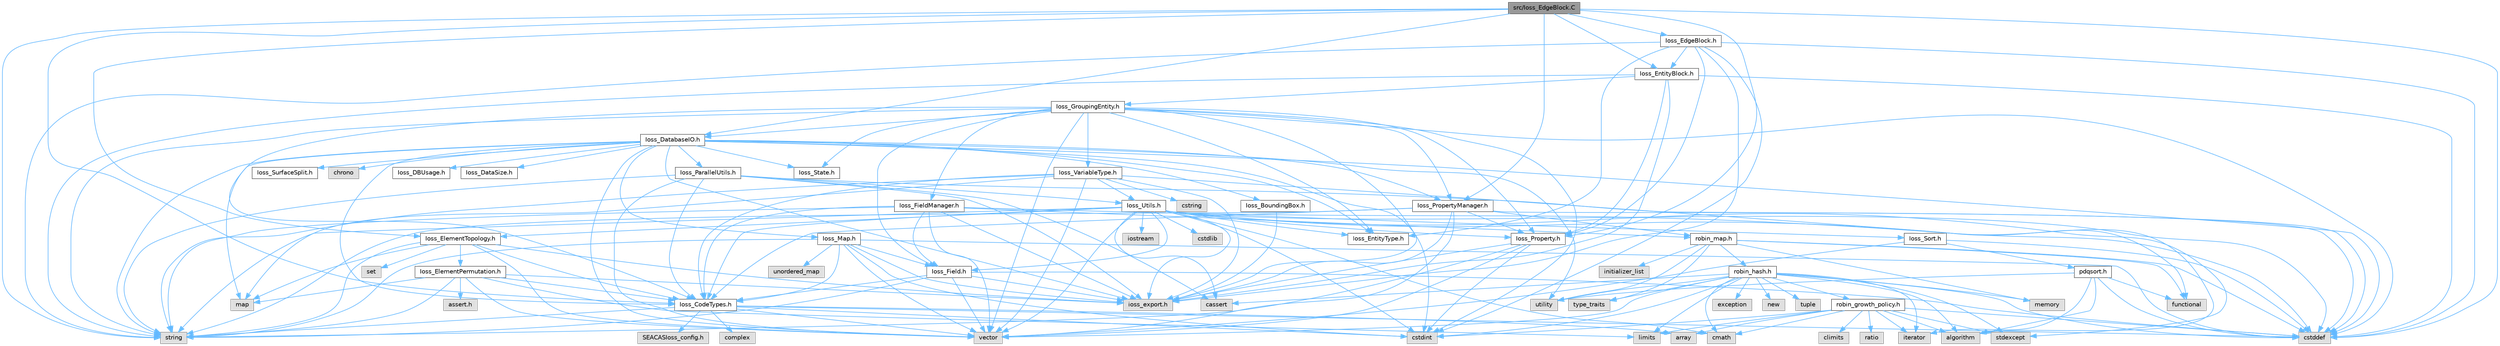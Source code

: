 digraph "src/Ioss_EdgeBlock.C"
{
 // INTERACTIVE_SVG=YES
 // LATEX_PDF_SIZE
  bgcolor="transparent";
  edge [fontname=Helvetica,fontsize=10,labelfontname=Helvetica,labelfontsize=10];
  node [fontname=Helvetica,fontsize=10,shape=box,height=0.2,width=0.4];
  Node1 [id="Node000001",label="src/Ioss_EdgeBlock.C",height=0.2,width=0.4,color="gray40", fillcolor="grey60", style="filled", fontcolor="black",tooltip=" "];
  Node1 -> Node2 [id="edge1_Node000001_Node000002",color="steelblue1",style="solid",tooltip=" "];
  Node2 [id="Node000002",label="Ioss_CodeTypes.h",height=0.2,width=0.4,color="grey40", fillcolor="white", style="filled",URL="$Ioss__CodeTypes_8h.html",tooltip=" "];
  Node2 -> Node3 [id="edge2_Node000002_Node000003",color="steelblue1",style="solid",tooltip=" "];
  Node3 [id="Node000003",label="array",height=0.2,width=0.4,color="grey60", fillcolor="#E0E0E0", style="filled",tooltip=" "];
  Node2 -> Node4 [id="edge3_Node000002_Node000004",color="steelblue1",style="solid",tooltip=" "];
  Node4 [id="Node000004",label="cstddef",height=0.2,width=0.4,color="grey60", fillcolor="#E0E0E0", style="filled",tooltip=" "];
  Node2 -> Node5 [id="edge4_Node000002_Node000005",color="steelblue1",style="solid",tooltip=" "];
  Node5 [id="Node000005",label="cstdint",height=0.2,width=0.4,color="grey60", fillcolor="#E0E0E0", style="filled",tooltip=" "];
  Node2 -> Node6 [id="edge5_Node000002_Node000006",color="steelblue1",style="solid",tooltip=" "];
  Node6 [id="Node000006",label="string",height=0.2,width=0.4,color="grey60", fillcolor="#E0E0E0", style="filled",tooltip=" "];
  Node2 -> Node7 [id="edge6_Node000002_Node000007",color="steelblue1",style="solid",tooltip=" "];
  Node7 [id="Node000007",label="vector",height=0.2,width=0.4,color="grey60", fillcolor="#E0E0E0", style="filled",tooltip=" "];
  Node2 -> Node8 [id="edge7_Node000002_Node000008",color="steelblue1",style="solid",tooltip=" "];
  Node8 [id="Node000008",label="SEACASIoss_config.h",height=0.2,width=0.4,color="grey60", fillcolor="#E0E0E0", style="filled",tooltip=" "];
  Node2 -> Node9 [id="edge8_Node000002_Node000009",color="steelblue1",style="solid",tooltip=" "];
  Node9 [id="Node000009",label="complex",height=0.2,width=0.4,color="grey60", fillcolor="#E0E0E0", style="filled",tooltip=" "];
  Node1 -> Node10 [id="edge9_Node000001_Node000010",color="steelblue1",style="solid",tooltip=" "];
  Node10 [id="Node000010",label="Ioss_DatabaseIO.h",height=0.2,width=0.4,color="grey40", fillcolor="white", style="filled",URL="$Ioss__DatabaseIO_8h.html",tooltip=" "];
  Node10 -> Node11 [id="edge10_Node000010_Node000011",color="steelblue1",style="solid",tooltip=" "];
  Node11 [id="Node000011",label="ioss_export.h",height=0.2,width=0.4,color="grey60", fillcolor="#E0E0E0", style="filled",tooltip=" "];
  Node10 -> Node12 [id="edge11_Node000010_Node000012",color="steelblue1",style="solid",tooltip=" "];
  Node12 [id="Node000012",label="Ioss_BoundingBox.h",height=0.2,width=0.4,color="grey40", fillcolor="white", style="filled",URL="$Ioss__BoundingBox_8h.html",tooltip=" "];
  Node12 -> Node11 [id="edge12_Node000012_Node000011",color="steelblue1",style="solid",tooltip=" "];
  Node10 -> Node2 [id="edge13_Node000010_Node000002",color="steelblue1",style="solid",tooltip=" "];
  Node10 -> Node13 [id="edge14_Node000010_Node000013",color="steelblue1",style="solid",tooltip=" "];
  Node13 [id="Node000013",label="Ioss_DBUsage.h",height=0.2,width=0.4,color="grey40", fillcolor="white", style="filled",URL="$Ioss__DBUsage_8h.html",tooltip=" "];
  Node10 -> Node14 [id="edge15_Node000010_Node000014",color="steelblue1",style="solid",tooltip=" "];
  Node14 [id="Node000014",label="Ioss_DataSize.h",height=0.2,width=0.4,color="grey40", fillcolor="white", style="filled",URL="$Ioss__DataSize_8h.html",tooltip=" "];
  Node10 -> Node15 [id="edge16_Node000010_Node000015",color="steelblue1",style="solid",tooltip=" "];
  Node15 [id="Node000015",label="Ioss_EntityType.h",height=0.2,width=0.4,color="grey40", fillcolor="white", style="filled",URL="$Ioss__EntityType_8h.html",tooltip=" "];
  Node10 -> Node16 [id="edge17_Node000010_Node000016",color="steelblue1",style="solid",tooltip=" "];
  Node16 [id="Node000016",label="Ioss_Map.h",height=0.2,width=0.4,color="grey40", fillcolor="white", style="filled",URL="$Ioss__Map_8h.html",tooltip=" "];
  Node16 -> Node11 [id="edge18_Node000016_Node000011",color="steelblue1",style="solid",tooltip=" "];
  Node16 -> Node2 [id="edge19_Node000016_Node000002",color="steelblue1",style="solid",tooltip=" "];
  Node16 -> Node17 [id="edge20_Node000016_Node000017",color="steelblue1",style="solid",tooltip=" "];
  Node17 [id="Node000017",label="Ioss_Field.h",height=0.2,width=0.4,color="grey40", fillcolor="white", style="filled",URL="$Ioss__Field_8h.html",tooltip=" "];
  Node17 -> Node11 [id="edge21_Node000017_Node000011",color="steelblue1",style="solid",tooltip=" "];
  Node17 -> Node2 [id="edge22_Node000017_Node000002",color="steelblue1",style="solid",tooltip=" "];
  Node17 -> Node4 [id="edge23_Node000017_Node000004",color="steelblue1",style="solid",tooltip=" "];
  Node17 -> Node6 [id="edge24_Node000017_Node000006",color="steelblue1",style="solid",tooltip=" "];
  Node17 -> Node7 [id="edge25_Node000017_Node000007",color="steelblue1",style="solid",tooltip=" "];
  Node16 -> Node4 [id="edge26_Node000016_Node000004",color="steelblue1",style="solid",tooltip=" "];
  Node16 -> Node5 [id="edge27_Node000016_Node000005",color="steelblue1",style="solid",tooltip=" "];
  Node16 -> Node6 [id="edge28_Node000016_Node000006",color="steelblue1",style="solid",tooltip=" "];
  Node16 -> Node7 [id="edge29_Node000016_Node000007",color="steelblue1",style="solid",tooltip=" "];
  Node16 -> Node18 [id="edge30_Node000016_Node000018",color="steelblue1",style="solid",tooltip=" "];
  Node18 [id="Node000018",label="unordered_map",height=0.2,width=0.4,color="grey60", fillcolor="#E0E0E0", style="filled",tooltip=" "];
  Node10 -> Node19 [id="edge31_Node000010_Node000019",color="steelblue1",style="solid",tooltip=" "];
  Node19 [id="Node000019",label="Ioss_ParallelUtils.h",height=0.2,width=0.4,color="grey40", fillcolor="white", style="filled",URL="$Ioss__ParallelUtils_8h.html",tooltip=" "];
  Node19 -> Node11 [id="edge32_Node000019_Node000011",color="steelblue1",style="solid",tooltip=" "];
  Node19 -> Node2 [id="edge33_Node000019_Node000002",color="steelblue1",style="solid",tooltip=" "];
  Node19 -> Node20 [id="edge34_Node000019_Node000020",color="steelblue1",style="solid",tooltip=" "];
  Node20 [id="Node000020",label="Ioss_Utils.h",height=0.2,width=0.4,color="grey40", fillcolor="white", style="filled",URL="$Ioss__Utils_8h.html",tooltip=" "];
  Node20 -> Node11 [id="edge35_Node000020_Node000011",color="steelblue1",style="solid",tooltip=" "];
  Node20 -> Node2 [id="edge36_Node000020_Node000002",color="steelblue1",style="solid",tooltip=" "];
  Node20 -> Node21 [id="edge37_Node000020_Node000021",color="steelblue1",style="solid",tooltip=" "];
  Node21 [id="Node000021",label="Ioss_ElementTopology.h",height=0.2,width=0.4,color="grey40", fillcolor="white", style="filled",URL="$Ioss__ElementTopology_8h.html",tooltip=" "];
  Node21 -> Node11 [id="edge38_Node000021_Node000011",color="steelblue1",style="solid",tooltip=" "];
  Node21 -> Node2 [id="edge39_Node000021_Node000002",color="steelblue1",style="solid",tooltip=" "];
  Node21 -> Node22 [id="edge40_Node000021_Node000022",color="steelblue1",style="solid",tooltip=" "];
  Node22 [id="Node000022",label="Ioss_ElementPermutation.h",height=0.2,width=0.4,color="grey40", fillcolor="white", style="filled",URL="$Ioss__ElementPermutation_8h.html",tooltip=" "];
  Node22 -> Node11 [id="edge41_Node000022_Node000011",color="steelblue1",style="solid",tooltip=" "];
  Node22 -> Node2 [id="edge42_Node000022_Node000002",color="steelblue1",style="solid",tooltip=" "];
  Node22 -> Node23 [id="edge43_Node000022_Node000023",color="steelblue1",style="solid",tooltip=" "];
  Node23 [id="Node000023",label="assert.h",height=0.2,width=0.4,color="grey60", fillcolor="#E0E0E0", style="filled",tooltip=" "];
  Node22 -> Node24 [id="edge44_Node000022_Node000024",color="steelblue1",style="solid",tooltip=" "];
  Node24 [id="Node000024",label="limits",height=0.2,width=0.4,color="grey60", fillcolor="#E0E0E0", style="filled",tooltip=" "];
  Node22 -> Node25 [id="edge45_Node000022_Node000025",color="steelblue1",style="solid",tooltip=" "];
  Node25 [id="Node000025",label="map",height=0.2,width=0.4,color="grey60", fillcolor="#E0E0E0", style="filled",tooltip=" "];
  Node22 -> Node6 [id="edge46_Node000022_Node000006",color="steelblue1",style="solid",tooltip=" "];
  Node22 -> Node7 [id="edge47_Node000022_Node000007",color="steelblue1",style="solid",tooltip=" "];
  Node21 -> Node25 [id="edge48_Node000021_Node000025",color="steelblue1",style="solid",tooltip=" "];
  Node21 -> Node26 [id="edge49_Node000021_Node000026",color="steelblue1",style="solid",tooltip=" "];
  Node26 [id="Node000026",label="set",height=0.2,width=0.4,color="grey60", fillcolor="#E0E0E0", style="filled",tooltip=" "];
  Node21 -> Node6 [id="edge50_Node000021_Node000006",color="steelblue1",style="solid",tooltip=" "];
  Node21 -> Node7 [id="edge51_Node000021_Node000007",color="steelblue1",style="solid",tooltip=" "];
  Node20 -> Node15 [id="edge52_Node000020_Node000015",color="steelblue1",style="solid",tooltip=" "];
  Node20 -> Node17 [id="edge53_Node000020_Node000017",color="steelblue1",style="solid",tooltip=" "];
  Node20 -> Node27 [id="edge54_Node000020_Node000027",color="steelblue1",style="solid",tooltip=" "];
  Node27 [id="Node000027",label="Ioss_Property.h",height=0.2,width=0.4,color="grey40", fillcolor="white", style="filled",URL="$Ioss__Property_8h.html",tooltip=" "];
  Node27 -> Node11 [id="edge55_Node000027_Node000011",color="steelblue1",style="solid",tooltip=" "];
  Node27 -> Node5 [id="edge56_Node000027_Node000005",color="steelblue1",style="solid",tooltip=" "];
  Node27 -> Node6 [id="edge57_Node000027_Node000006",color="steelblue1",style="solid",tooltip=" "];
  Node27 -> Node7 [id="edge58_Node000027_Node000007",color="steelblue1",style="solid",tooltip=" "];
  Node20 -> Node28 [id="edge59_Node000020_Node000028",color="steelblue1",style="solid",tooltip=" "];
  Node28 [id="Node000028",label="Ioss_Sort.h",height=0.2,width=0.4,color="grey40", fillcolor="white", style="filled",URL="$Ioss__Sort_8h.html",tooltip=" "];
  Node28 -> Node29 [id="edge60_Node000028_Node000029",color="steelblue1",style="solid",tooltip=" "];
  Node29 [id="Node000029",label="pdqsort.h",height=0.2,width=0.4,color="grey40", fillcolor="white", style="filled",URL="$pdqsort_8h.html",tooltip=" "];
  Node29 -> Node30 [id="edge61_Node000029_Node000030",color="steelblue1",style="solid",tooltip=" "];
  Node30 [id="Node000030",label="algorithm",height=0.2,width=0.4,color="grey60", fillcolor="#E0E0E0", style="filled",tooltip=" "];
  Node29 -> Node4 [id="edge62_Node000029_Node000004",color="steelblue1",style="solid",tooltip=" "];
  Node29 -> Node31 [id="edge63_Node000029_Node000031",color="steelblue1",style="solid",tooltip=" "];
  Node31 [id="Node000031",label="functional",height=0.2,width=0.4,color="grey60", fillcolor="#E0E0E0", style="filled",tooltip=" "];
  Node29 -> Node32 [id="edge64_Node000029_Node000032",color="steelblue1",style="solid",tooltip=" "];
  Node32 [id="Node000032",label="iterator",height=0.2,width=0.4,color="grey60", fillcolor="#E0E0E0", style="filled",tooltip=" "];
  Node29 -> Node33 [id="edge65_Node000029_Node000033",color="steelblue1",style="solid",tooltip=" "];
  Node33 [id="Node000033",label="utility",height=0.2,width=0.4,color="grey60", fillcolor="#E0E0E0", style="filled",tooltip=" "];
  Node28 -> Node4 [id="edge66_Node000028_Node000004",color="steelblue1",style="solid",tooltip=" "];
  Node28 -> Node7 [id="edge67_Node000028_Node000007",color="steelblue1",style="solid",tooltip=" "];
  Node20 -> Node30 [id="edge68_Node000020_Node000030",color="steelblue1",style="solid",tooltip=" "];
  Node20 -> Node34 [id="edge69_Node000020_Node000034",color="steelblue1",style="solid",tooltip=" "];
  Node34 [id="Node000034",label="cassert",height=0.2,width=0.4,color="grey60", fillcolor="#E0E0E0", style="filled",tooltip=" "];
  Node20 -> Node35 [id="edge70_Node000020_Node000035",color="steelblue1",style="solid",tooltip=" "];
  Node35 [id="Node000035",label="cmath",height=0.2,width=0.4,color="grey60", fillcolor="#E0E0E0", style="filled",tooltip=" "];
  Node20 -> Node4 [id="edge71_Node000020_Node000004",color="steelblue1",style="solid",tooltip=" "];
  Node20 -> Node5 [id="edge72_Node000020_Node000005",color="steelblue1",style="solid",tooltip=" "];
  Node20 -> Node36 [id="edge73_Node000020_Node000036",color="steelblue1",style="solid",tooltip=" "];
  Node36 [id="Node000036",label="cstdlib",height=0.2,width=0.4,color="grey60", fillcolor="#E0E0E0", style="filled",tooltip=" "];
  Node20 -> Node37 [id="edge74_Node000020_Node000037",color="steelblue1",style="solid",tooltip=" "];
  Node37 [id="Node000037",label="iostream",height=0.2,width=0.4,color="grey60", fillcolor="#E0E0E0", style="filled",tooltip=" "];
  Node20 -> Node38 [id="edge75_Node000020_Node000038",color="steelblue1",style="solid",tooltip=" "];
  Node38 [id="Node000038",label="stdexcept",height=0.2,width=0.4,color="grey60", fillcolor="#E0E0E0", style="filled",tooltip=" "];
  Node20 -> Node6 [id="edge76_Node000020_Node000006",color="steelblue1",style="solid",tooltip=" "];
  Node20 -> Node7 [id="edge77_Node000020_Node000007",color="steelblue1",style="solid",tooltip=" "];
  Node19 -> Node34 [id="edge78_Node000019_Node000034",color="steelblue1",style="solid",tooltip=" "];
  Node19 -> Node4 [id="edge79_Node000019_Node000004",color="steelblue1",style="solid",tooltip=" "];
  Node19 -> Node6 [id="edge80_Node000019_Node000006",color="steelblue1",style="solid",tooltip=" "];
  Node19 -> Node7 [id="edge81_Node000019_Node000007",color="steelblue1",style="solid",tooltip=" "];
  Node10 -> Node39 [id="edge82_Node000010_Node000039",color="steelblue1",style="solid",tooltip=" "];
  Node39 [id="Node000039",label="Ioss_PropertyManager.h",height=0.2,width=0.4,color="grey40", fillcolor="white", style="filled",URL="$Ioss__PropertyManager_8h.html",tooltip=" "];
  Node39 -> Node11 [id="edge83_Node000039_Node000011",color="steelblue1",style="solid",tooltip=" "];
  Node39 -> Node2 [id="edge84_Node000039_Node000002",color="steelblue1",style="solid",tooltip=" "];
  Node39 -> Node27 [id="edge85_Node000039_Node000027",color="steelblue1",style="solid",tooltip=" "];
  Node39 -> Node4 [id="edge86_Node000039_Node000004",color="steelblue1",style="solid",tooltip=" "];
  Node39 -> Node6 [id="edge87_Node000039_Node000006",color="steelblue1",style="solid",tooltip=" "];
  Node39 -> Node7 [id="edge88_Node000039_Node000007",color="steelblue1",style="solid",tooltip=" "];
  Node39 -> Node40 [id="edge89_Node000039_Node000040",color="steelblue1",style="solid",tooltip=" "];
  Node40 [id="Node000040",label="robin_map.h",height=0.2,width=0.4,color="grey40", fillcolor="white", style="filled",URL="$robin__map_8h.html",tooltip=" "];
  Node40 -> Node4 [id="edge90_Node000040_Node000004",color="steelblue1",style="solid",tooltip=" "];
  Node40 -> Node31 [id="edge91_Node000040_Node000031",color="steelblue1",style="solid",tooltip=" "];
  Node40 -> Node41 [id="edge92_Node000040_Node000041",color="steelblue1",style="solid",tooltip=" "];
  Node41 [id="Node000041",label="initializer_list",height=0.2,width=0.4,color="grey60", fillcolor="#E0E0E0", style="filled",tooltip=" "];
  Node40 -> Node42 [id="edge93_Node000040_Node000042",color="steelblue1",style="solid",tooltip=" "];
  Node42 [id="Node000042",label="memory",height=0.2,width=0.4,color="grey60", fillcolor="#E0E0E0", style="filled",tooltip=" "];
  Node40 -> Node43 [id="edge94_Node000040_Node000043",color="steelblue1",style="solid",tooltip=" "];
  Node43 [id="Node000043",label="type_traits",height=0.2,width=0.4,color="grey60", fillcolor="#E0E0E0", style="filled",tooltip=" "];
  Node40 -> Node33 [id="edge95_Node000040_Node000033",color="steelblue1",style="solid",tooltip=" "];
  Node40 -> Node44 [id="edge96_Node000040_Node000044",color="steelblue1",style="solid",tooltip=" "];
  Node44 [id="Node000044",label="robin_hash.h",height=0.2,width=0.4,color="grey40", fillcolor="white", style="filled",URL="$robin__hash_8h.html",tooltip=" "];
  Node44 -> Node30 [id="edge97_Node000044_Node000030",color="steelblue1",style="solid",tooltip=" "];
  Node44 -> Node34 [id="edge98_Node000044_Node000034",color="steelblue1",style="solid",tooltip=" "];
  Node44 -> Node35 [id="edge99_Node000044_Node000035",color="steelblue1",style="solid",tooltip=" "];
  Node44 -> Node4 [id="edge100_Node000044_Node000004",color="steelblue1",style="solid",tooltip=" "];
  Node44 -> Node5 [id="edge101_Node000044_Node000005",color="steelblue1",style="solid",tooltip=" "];
  Node44 -> Node45 [id="edge102_Node000044_Node000045",color="steelblue1",style="solid",tooltip=" "];
  Node45 [id="Node000045",label="exception",height=0.2,width=0.4,color="grey60", fillcolor="#E0E0E0", style="filled",tooltip=" "];
  Node44 -> Node32 [id="edge103_Node000044_Node000032",color="steelblue1",style="solid",tooltip=" "];
  Node44 -> Node24 [id="edge104_Node000044_Node000024",color="steelblue1",style="solid",tooltip=" "];
  Node44 -> Node42 [id="edge105_Node000044_Node000042",color="steelblue1",style="solid",tooltip=" "];
  Node44 -> Node46 [id="edge106_Node000044_Node000046",color="steelblue1",style="solid",tooltip=" "];
  Node46 [id="Node000046",label="new",height=0.2,width=0.4,color="grey60", fillcolor="#E0E0E0", style="filled",tooltip=" "];
  Node44 -> Node38 [id="edge107_Node000044_Node000038",color="steelblue1",style="solid",tooltip=" "];
  Node44 -> Node47 [id="edge108_Node000044_Node000047",color="steelblue1",style="solid",tooltip=" "];
  Node47 [id="Node000047",label="tuple",height=0.2,width=0.4,color="grey60", fillcolor="#E0E0E0", style="filled",tooltip=" "];
  Node44 -> Node43 [id="edge109_Node000044_Node000043",color="steelblue1",style="solid",tooltip=" "];
  Node44 -> Node33 [id="edge110_Node000044_Node000033",color="steelblue1",style="solid",tooltip=" "];
  Node44 -> Node7 [id="edge111_Node000044_Node000007",color="steelblue1",style="solid",tooltip=" "];
  Node44 -> Node48 [id="edge112_Node000044_Node000048",color="steelblue1",style="solid",tooltip=" "];
  Node48 [id="Node000048",label="robin_growth_policy.h",height=0.2,width=0.4,color="grey40", fillcolor="white", style="filled",URL="$robin__growth__policy_8h.html",tooltip=" "];
  Node48 -> Node30 [id="edge113_Node000048_Node000030",color="steelblue1",style="solid",tooltip=" "];
  Node48 -> Node3 [id="edge114_Node000048_Node000003",color="steelblue1",style="solid",tooltip=" "];
  Node48 -> Node49 [id="edge115_Node000048_Node000049",color="steelblue1",style="solid",tooltip=" "];
  Node49 [id="Node000049",label="climits",height=0.2,width=0.4,color="grey60", fillcolor="#E0E0E0", style="filled",tooltip=" "];
  Node48 -> Node35 [id="edge116_Node000048_Node000035",color="steelblue1",style="solid",tooltip=" "];
  Node48 -> Node4 [id="edge117_Node000048_Node000004",color="steelblue1",style="solid",tooltip=" "];
  Node48 -> Node5 [id="edge118_Node000048_Node000005",color="steelblue1",style="solid",tooltip=" "];
  Node48 -> Node32 [id="edge119_Node000048_Node000032",color="steelblue1",style="solid",tooltip=" "];
  Node48 -> Node24 [id="edge120_Node000048_Node000024",color="steelblue1",style="solid",tooltip=" "];
  Node48 -> Node50 [id="edge121_Node000048_Node000050",color="steelblue1",style="solid",tooltip=" "];
  Node50 [id="Node000050",label="ratio",height=0.2,width=0.4,color="grey60", fillcolor="#E0E0E0", style="filled",tooltip=" "];
  Node48 -> Node38 [id="edge122_Node000048_Node000038",color="steelblue1",style="solid",tooltip=" "];
  Node10 -> Node51 [id="edge123_Node000010_Node000051",color="steelblue1",style="solid",tooltip=" "];
  Node51 [id="Node000051",label="Ioss_State.h",height=0.2,width=0.4,color="grey40", fillcolor="white", style="filled",URL="$Ioss__State_8h.html",tooltip=" "];
  Node10 -> Node52 [id="edge124_Node000010_Node000052",color="steelblue1",style="solid",tooltip=" "];
  Node52 [id="Node000052",label="Ioss_SurfaceSplit.h",height=0.2,width=0.4,color="grey40", fillcolor="white", style="filled",URL="$Ioss__SurfaceSplit_8h.html",tooltip=" "];
  Node10 -> Node53 [id="edge125_Node000010_Node000053",color="steelblue1",style="solid",tooltip=" "];
  Node53 [id="Node000053",label="chrono",height=0.2,width=0.4,color="grey60", fillcolor="#E0E0E0", style="filled",tooltip=" "];
  Node10 -> Node4 [id="edge126_Node000010_Node000004",color="steelblue1",style="solid",tooltip=" "];
  Node10 -> Node5 [id="edge127_Node000010_Node000005",color="steelblue1",style="solid",tooltip=" "];
  Node10 -> Node25 [id="edge128_Node000010_Node000025",color="steelblue1",style="solid",tooltip=" "];
  Node10 -> Node6 [id="edge129_Node000010_Node000006",color="steelblue1",style="solid",tooltip=" "];
  Node10 -> Node33 [id="edge130_Node000010_Node000033",color="steelblue1",style="solid",tooltip=" "];
  Node10 -> Node7 [id="edge131_Node000010_Node000007",color="steelblue1",style="solid",tooltip=" "];
  Node1 -> Node54 [id="edge132_Node000001_Node000054",color="steelblue1",style="solid",tooltip=" "];
  Node54 [id="Node000054",label="Ioss_EdgeBlock.h",height=0.2,width=0.4,color="grey40", fillcolor="white", style="filled",URL="$Ioss__EdgeBlock_8h.html",tooltip=" "];
  Node54 -> Node11 [id="edge133_Node000054_Node000011",color="steelblue1",style="solid",tooltip=" "];
  Node54 -> Node15 [id="edge134_Node000054_Node000015",color="steelblue1",style="solid",tooltip=" "];
  Node54 -> Node55 [id="edge135_Node000054_Node000055",color="steelblue1",style="solid",tooltip=" "];
  Node55 [id="Node000055",label="Ioss_EntityBlock.h",height=0.2,width=0.4,color="grey40", fillcolor="white", style="filled",URL="$Ioss__EntityBlock_8h.html",tooltip=" "];
  Node55 -> Node11 [id="edge136_Node000055_Node000011",color="steelblue1",style="solid",tooltip=" "];
  Node55 -> Node56 [id="edge137_Node000055_Node000056",color="steelblue1",style="solid",tooltip=" "];
  Node56 [id="Node000056",label="Ioss_GroupingEntity.h",height=0.2,width=0.4,color="grey40", fillcolor="white", style="filled",URL="$Ioss__GroupingEntity_8h.html",tooltip=" "];
  Node56 -> Node11 [id="edge138_Node000056_Node000011",color="steelblue1",style="solid",tooltip=" "];
  Node56 -> Node2 [id="edge139_Node000056_Node000002",color="steelblue1",style="solid",tooltip=" "];
  Node56 -> Node10 [id="edge140_Node000056_Node000010",color="steelblue1",style="solid",tooltip=" "];
  Node56 -> Node15 [id="edge141_Node000056_Node000015",color="steelblue1",style="solid",tooltip=" "];
  Node56 -> Node17 [id="edge142_Node000056_Node000017",color="steelblue1",style="solid",tooltip=" "];
  Node56 -> Node57 [id="edge143_Node000056_Node000057",color="steelblue1",style="solid",tooltip=" "];
  Node57 [id="Node000057",label="Ioss_FieldManager.h",height=0.2,width=0.4,color="grey40", fillcolor="white", style="filled",URL="$Ioss__FieldManager_8h.html",tooltip=" "];
  Node57 -> Node11 [id="edge144_Node000057_Node000011",color="steelblue1",style="solid",tooltip=" "];
  Node57 -> Node2 [id="edge145_Node000057_Node000002",color="steelblue1",style="solid",tooltip=" "];
  Node57 -> Node17 [id="edge146_Node000057_Node000017",color="steelblue1",style="solid",tooltip=" "];
  Node57 -> Node4 [id="edge147_Node000057_Node000004",color="steelblue1",style="solid",tooltip=" "];
  Node57 -> Node6 [id="edge148_Node000057_Node000006",color="steelblue1",style="solid",tooltip=" "];
  Node57 -> Node7 [id="edge149_Node000057_Node000007",color="steelblue1",style="solid",tooltip=" "];
  Node57 -> Node40 [id="edge150_Node000057_Node000040",color="steelblue1",style="solid",tooltip=" "];
  Node56 -> Node27 [id="edge151_Node000056_Node000027",color="steelblue1",style="solid",tooltip=" "];
  Node56 -> Node39 [id="edge152_Node000056_Node000039",color="steelblue1",style="solid",tooltip=" "];
  Node56 -> Node51 [id="edge153_Node000056_Node000051",color="steelblue1",style="solid",tooltip=" "];
  Node56 -> Node58 [id="edge154_Node000056_Node000058",color="steelblue1",style="solid",tooltip=" "];
  Node58 [id="Node000058",label="Ioss_VariableType.h",height=0.2,width=0.4,color="grey40", fillcolor="white", style="filled",URL="$Ioss__VariableType_8h.html",tooltip=" "];
  Node58 -> Node11 [id="edge155_Node000058_Node000011",color="steelblue1",style="solid",tooltip=" "];
  Node58 -> Node2 [id="edge156_Node000058_Node000002",color="steelblue1",style="solid",tooltip=" "];
  Node58 -> Node20 [id="edge157_Node000058_Node000020",color="steelblue1",style="solid",tooltip=" "];
  Node58 -> Node59 [id="edge158_Node000058_Node000059",color="steelblue1",style="solid",tooltip=" "];
  Node59 [id="Node000059",label="cstring",height=0.2,width=0.4,color="grey60", fillcolor="#E0E0E0", style="filled",tooltip=" "];
  Node58 -> Node31 [id="edge159_Node000058_Node000031",color="steelblue1",style="solid",tooltip=" "];
  Node58 -> Node25 [id="edge160_Node000058_Node000025",color="steelblue1",style="solid",tooltip=" "];
  Node58 -> Node6 [id="edge161_Node000058_Node000006",color="steelblue1",style="solid",tooltip=" "];
  Node58 -> Node7 [id="edge162_Node000058_Node000007",color="steelblue1",style="solid",tooltip=" "];
  Node56 -> Node4 [id="edge163_Node000056_Node000004",color="steelblue1",style="solid",tooltip=" "];
  Node56 -> Node5 [id="edge164_Node000056_Node000005",color="steelblue1",style="solid",tooltip=" "];
  Node56 -> Node6 [id="edge165_Node000056_Node000006",color="steelblue1",style="solid",tooltip=" "];
  Node56 -> Node7 [id="edge166_Node000056_Node000007",color="steelblue1",style="solid",tooltip=" "];
  Node55 -> Node27 [id="edge167_Node000055_Node000027",color="steelblue1",style="solid",tooltip=" "];
  Node55 -> Node4 [id="edge168_Node000055_Node000004",color="steelblue1",style="solid",tooltip=" "];
  Node55 -> Node6 [id="edge169_Node000055_Node000006",color="steelblue1",style="solid",tooltip=" "];
  Node54 -> Node27 [id="edge170_Node000054_Node000027",color="steelblue1",style="solid",tooltip=" "];
  Node54 -> Node4 [id="edge171_Node000054_Node000004",color="steelblue1",style="solid",tooltip=" "];
  Node54 -> Node5 [id="edge172_Node000054_Node000005",color="steelblue1",style="solid",tooltip=" "];
  Node54 -> Node6 [id="edge173_Node000054_Node000006",color="steelblue1",style="solid",tooltip=" "];
  Node1 -> Node21 [id="edge174_Node000001_Node000021",color="steelblue1",style="solid",tooltip=" "];
  Node1 -> Node27 [id="edge175_Node000001_Node000027",color="steelblue1",style="solid",tooltip=" "];
  Node1 -> Node4 [id="edge176_Node000001_Node000004",color="steelblue1",style="solid",tooltip=" "];
  Node1 -> Node6 [id="edge177_Node000001_Node000006",color="steelblue1",style="solid",tooltip=" "];
  Node1 -> Node55 [id="edge178_Node000001_Node000055",color="steelblue1",style="solid",tooltip=" "];
  Node1 -> Node39 [id="edge179_Node000001_Node000039",color="steelblue1",style="solid",tooltip=" "];
}
